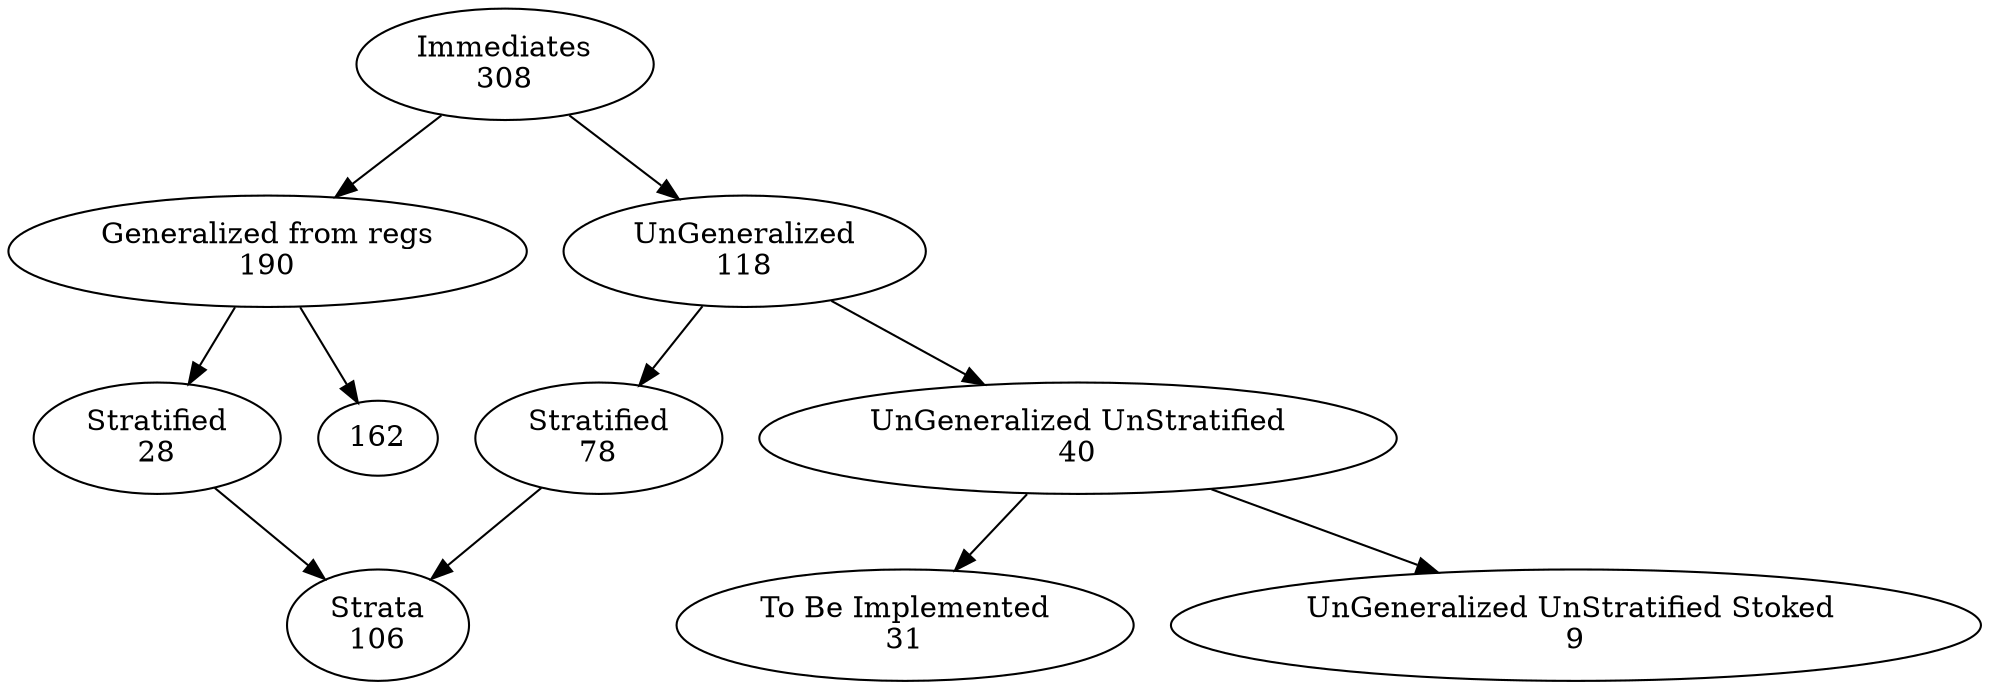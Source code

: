 // dot -Tps imm_stats.dot -o imm_stats.ps
digraph graphname {
    
      
  Imms [label="Immediates\n308"]
  G [label="Generalized from regs\n190"] 
  UG [label="UnGeneralized\n118"] 
  S1 [label="Stratified\n28"] 
  S2 [label="Stratified\n78"] 
  S [label="Strata\n106"] 
  TBI [label="To Be Implemented\n31"]
  UGUS [label="UnGeneralized UnStratified\n40"]
  UGUSS [label="UnGeneralized UnStratified Stoked \n9"]

  {rank = same; Imms; }
  {rank = same; G; UG; }
  {rank = same; S1; S2; UGUS }
  {rank = same; S; TBI  }

  // =============================================================================

  Imms -> G
  Imms -> UG

  G -> S1 -> S
  G -> 162
  UG -> S2 -> S
  UG -> UGUS -> UGUSS
  UGUS -> TBI


 }
